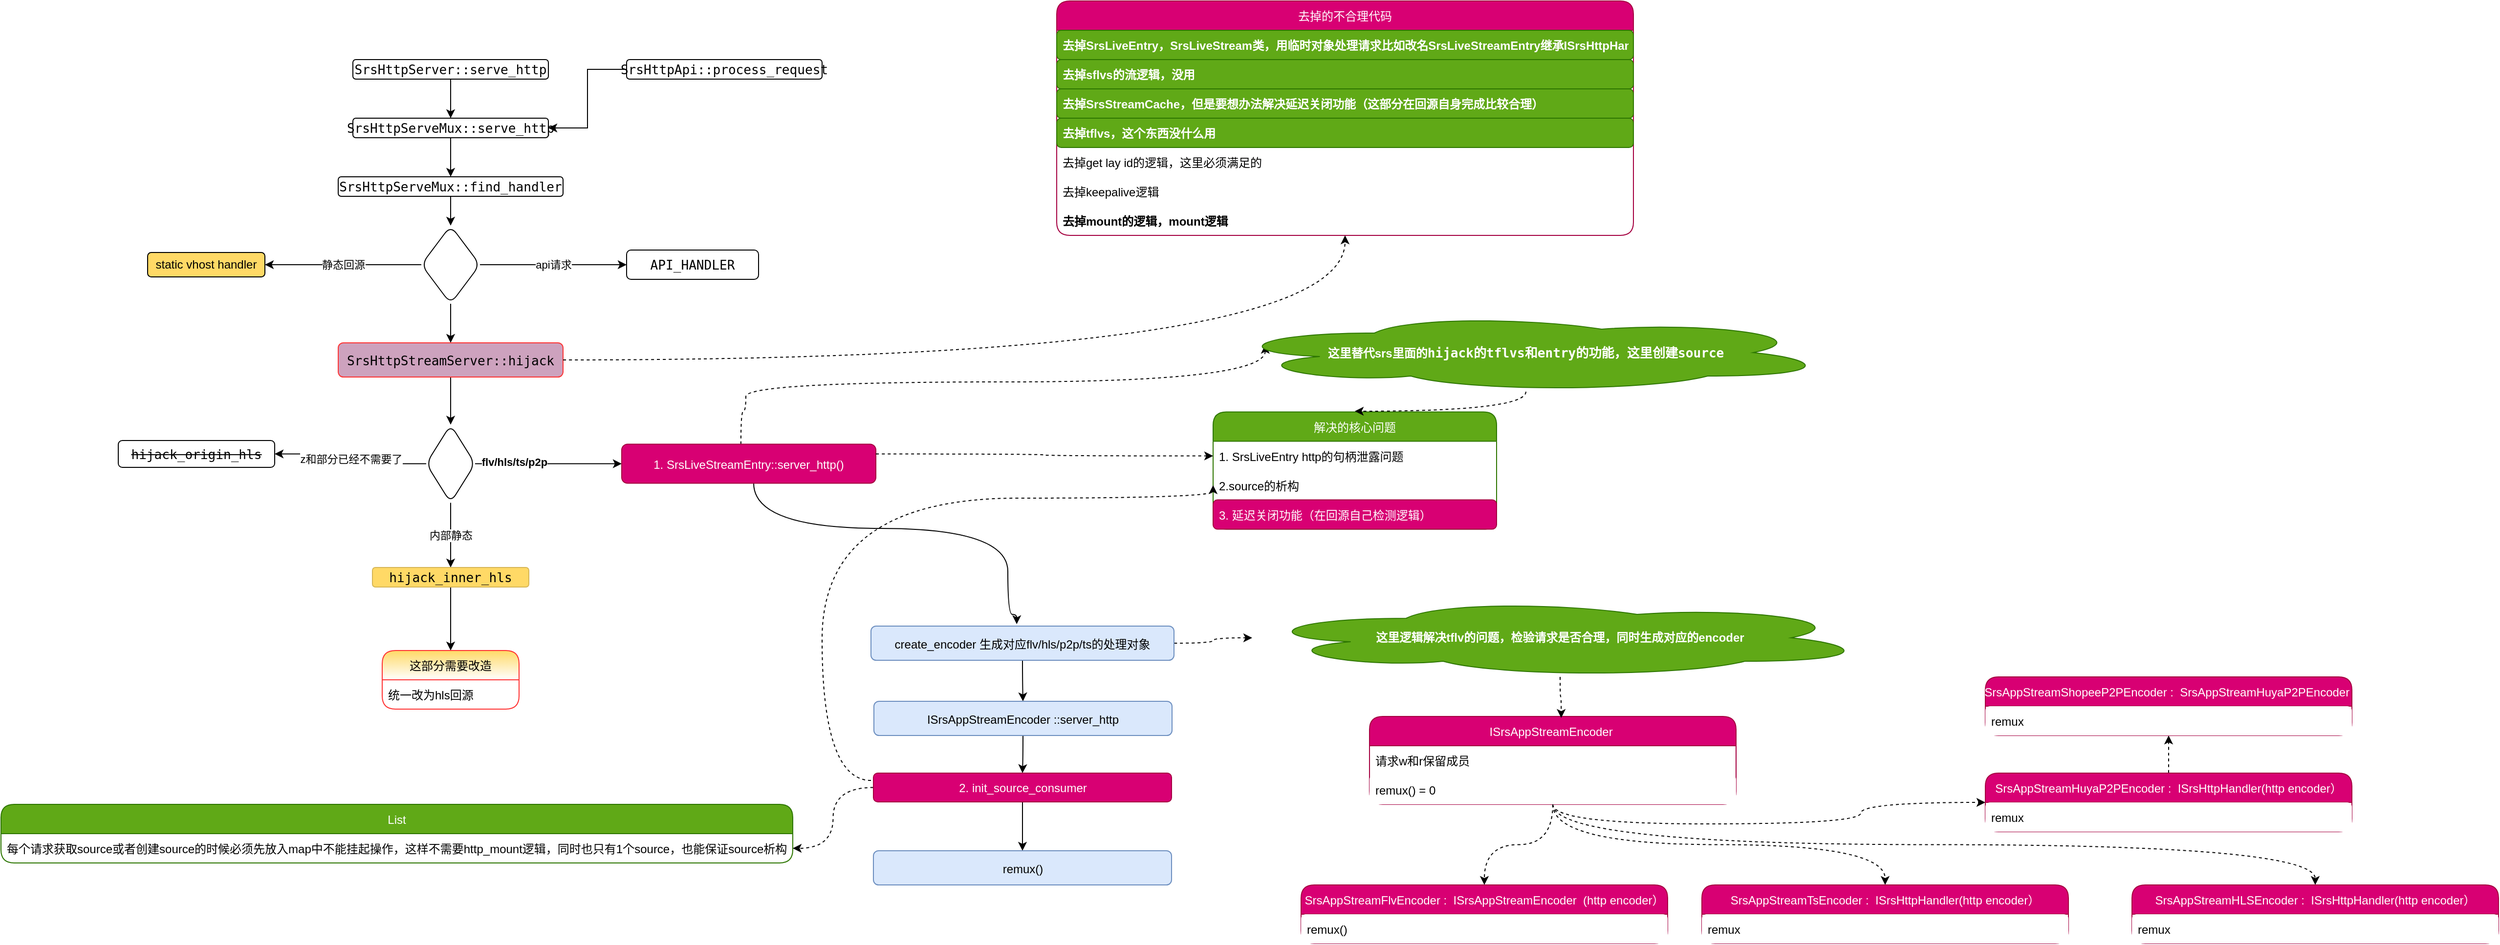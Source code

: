 <mxfile version="16.5.5" type="github">
  <diagram id="C5RBs43oDa-KdzZeNtuy" name="Page-1">
    <mxGraphModel dx="2891" dy="1076" grid="1" gridSize="10" guides="1" tooltips="1" connect="1" arrows="1" fold="1" page="1" pageScale="1" pageWidth="827" pageHeight="1169" math="0" shadow="0">
      <root>
        <mxCell id="WIyWlLk6GJQsqaUBKTNV-0" />
        <mxCell id="WIyWlLk6GJQsqaUBKTNV-1" parent="WIyWlLk6GJQsqaUBKTNV-0" />
        <mxCell id="8VJH55Xv9j2NwUpXTTHU-5" value="" style="edgeStyle=orthogonalEdgeStyle;rounded=0;orthogonalLoop=1;jettySize=auto;html=1;" edge="1" parent="WIyWlLk6GJQsqaUBKTNV-1" source="WIyWlLk6GJQsqaUBKTNV-3" target="8VJH55Xv9j2NwUpXTTHU-4">
          <mxGeometry relative="1" as="geometry" />
        </mxCell>
        <mxCell id="WIyWlLk6GJQsqaUBKTNV-3" value="&lt;pre style=&quot;font-family: &amp;quot;jetbrains mono&amp;quot;, monospace; font-size: 9.8pt;&quot;&gt;&lt;span style=&quot;&quot;&gt;&lt;span style=&quot;&quot;&gt;SrsHttpServer&lt;/span&gt;::&lt;span style=&quot;&quot;&gt;serve_http&lt;/span&gt;&lt;/span&gt;&lt;/pre&gt;" style="rounded=1;whiteSpace=wrap;html=1;fontSize=12;glass=0;strokeWidth=1;shadow=0;labelBackgroundColor=none;fontStyle=0;fontColor=#000000;" parent="WIyWlLk6GJQsqaUBKTNV-1" vertex="1">
          <mxGeometry x="160" y="100" width="200" height="20" as="geometry" />
        </mxCell>
        <mxCell id="8VJH55Xv9j2NwUpXTTHU-7" value="" style="edgeStyle=orthogonalEdgeStyle;rounded=0;orthogonalLoop=1;jettySize=auto;html=1;entryX=1;entryY=0.5;entryDx=0;entryDy=0;" edge="1" parent="WIyWlLk6GJQsqaUBKTNV-1" source="8VJH55Xv9j2NwUpXTTHU-2" target="8VJH55Xv9j2NwUpXTTHU-4">
          <mxGeometry relative="1" as="geometry">
            <mxPoint x="540" y="200" as="targetPoint" />
          </mxGeometry>
        </mxCell>
        <mxCell id="8VJH55Xv9j2NwUpXTTHU-2" value="&lt;pre style=&quot;font-family: &amp;quot;jetbrains mono&amp;quot;, monospace; font-size: 9.8pt;&quot;&gt;&lt;pre style=&quot;font-family: &amp;quot;jetbrains mono&amp;quot; , monospace ; font-size: 9.8pt&quot;&gt;&lt;span style=&quot;&quot;&gt;SrsHttpApi&lt;/span&gt;::&lt;span style=&quot;&quot;&gt;process_request&lt;/span&gt;&lt;/pre&gt;&lt;/pre&gt;" style="rounded=1;whiteSpace=wrap;html=1;fontSize=12;glass=0;strokeWidth=1;shadow=0;fontColor=#000000;labelBackgroundColor=none;" vertex="1" parent="WIyWlLk6GJQsqaUBKTNV-1">
          <mxGeometry x="440" y="100" width="200" height="20" as="geometry" />
        </mxCell>
        <mxCell id="8VJH55Xv9j2NwUpXTTHU-9" value="" style="edgeStyle=orthogonalEdgeStyle;rounded=0;orthogonalLoop=1;jettySize=auto;html=1;" edge="1" parent="WIyWlLk6GJQsqaUBKTNV-1" source="8VJH55Xv9j2NwUpXTTHU-4" target="8VJH55Xv9j2NwUpXTTHU-8">
          <mxGeometry relative="1" as="geometry" />
        </mxCell>
        <mxCell id="8VJH55Xv9j2NwUpXTTHU-4" value="&lt;pre style=&quot;font-family: &amp;quot;jetbrains mono&amp;quot;, monospace; font-size: 9.8pt;&quot;&gt;&lt;pre style=&quot;font-family: &amp;quot;jetbrains mono&amp;quot; , monospace ; font-size: 9.8pt&quot;&gt;&lt;span style=&quot;&quot;&gt;SrsHttpServeMux&lt;/span&gt;::&lt;span style=&quot;&quot;&gt;serve_http&lt;/span&gt;&lt;/pre&gt;&lt;/pre&gt;" style="rounded=1;whiteSpace=wrap;html=1;fontSize=12;glass=0;strokeWidth=1;shadow=0;fontColor=#000000;labelBackgroundColor=none;gradientColor=#ffffff;labelBorderColor=none;" vertex="1" parent="WIyWlLk6GJQsqaUBKTNV-1">
          <mxGeometry x="160" y="160" width="200" height="20" as="geometry" />
        </mxCell>
        <mxCell id="8VJH55Xv9j2NwUpXTTHU-11" value="api请求" style="edgeStyle=orthogonalEdgeStyle;rounded=0;orthogonalLoop=1;jettySize=auto;html=1;" edge="1" parent="WIyWlLk6GJQsqaUBKTNV-1" source="8VJH55Xv9j2NwUpXTTHU-12" target="8VJH55Xv9j2NwUpXTTHU-10">
          <mxGeometry relative="1" as="geometry" />
        </mxCell>
        <mxCell id="8VJH55Xv9j2NwUpXTTHU-13" value="" style="edgeStyle=orthogonalEdgeStyle;rounded=0;orthogonalLoop=1;jettySize=auto;html=1;" edge="1" parent="WIyWlLk6GJQsqaUBKTNV-1" source="8VJH55Xv9j2NwUpXTTHU-8" target="8VJH55Xv9j2NwUpXTTHU-12">
          <mxGeometry relative="1" as="geometry" />
        </mxCell>
        <mxCell id="8VJH55Xv9j2NwUpXTTHU-8" value="&lt;pre style=&quot;font-family: &amp;quot;jetbrains mono&amp;quot;, monospace; font-size: 9.8pt;&quot;&gt;&lt;pre style=&quot;font-family: &amp;quot;jetbrains mono&amp;quot; , monospace ; font-size: 9.8pt&quot;&gt;&lt;span style=&quot;&quot;&gt;SrsHttpServeMux&lt;/span&gt;::find_handler&lt;/pre&gt;&lt;/pre&gt;" style="rounded=1;whiteSpace=wrap;html=1;fontSize=12;glass=0;strokeWidth=1;shadow=0;fontColor=#000000;labelBackgroundColor=none;strokeColor=#000000;gradientColor=none;" vertex="1" parent="WIyWlLk6GJQsqaUBKTNV-1">
          <mxGeometry x="145" y="220" width="230" height="20" as="geometry" />
        </mxCell>
        <mxCell id="8VJH55Xv9j2NwUpXTTHU-10" value="&lt;pre style=&quot;font-family: &amp;quot;jetbrains mono&amp;quot;, monospace; font-size: 9.8pt;&quot;&gt;&lt;pre style=&quot;font-family: &amp;quot;jetbrains mono&amp;quot; , monospace ; font-size: 9.8pt&quot;&gt;&lt;font&gt;API_HANDLER&lt;/font&gt;&lt;/pre&gt;&lt;/pre&gt;" style="rounded=1;whiteSpace=wrap;html=1;fontSize=12;glass=0;strokeWidth=1;shadow=0;fontColor=#000000;labelBackgroundColor=none;" vertex="1" parent="WIyWlLk6GJQsqaUBKTNV-1">
          <mxGeometry x="440" y="295" width="135" height="30" as="geometry" />
        </mxCell>
        <mxCell id="8VJH55Xv9j2NwUpXTTHU-17" value="静态回源" style="edgeStyle=orthogonalEdgeStyle;rounded=0;orthogonalLoop=1;jettySize=auto;html=1;" edge="1" parent="WIyWlLk6GJQsqaUBKTNV-1" source="8VJH55Xv9j2NwUpXTTHU-12" target="8VJH55Xv9j2NwUpXTTHU-16">
          <mxGeometry relative="1" as="geometry" />
        </mxCell>
        <mxCell id="8VJH55Xv9j2NwUpXTTHU-19" value="" style="edgeStyle=orthogonalEdgeStyle;rounded=0;orthogonalLoop=1;jettySize=auto;html=1;" edge="1" parent="WIyWlLk6GJQsqaUBKTNV-1" source="8VJH55Xv9j2NwUpXTTHU-12" target="8VJH55Xv9j2NwUpXTTHU-18">
          <mxGeometry relative="1" as="geometry" />
        </mxCell>
        <mxCell id="8VJH55Xv9j2NwUpXTTHU-12" value="" style="rhombus;whiteSpace=wrap;html=1;rounded=1;glass=0;strokeWidth=1;shadow=0;" vertex="1" parent="WIyWlLk6GJQsqaUBKTNV-1">
          <mxGeometry x="230" y="270" width="60" height="80" as="geometry" />
        </mxCell>
        <mxCell id="8VJH55Xv9j2NwUpXTTHU-16" value="static vhost handler" style="whiteSpace=wrap;html=1;rounded=1;glass=0;strokeWidth=1;shadow=0;fillColor=#FFD966;" vertex="1" parent="WIyWlLk6GJQsqaUBKTNV-1">
          <mxGeometry x="-50" y="297.5" width="120" height="25" as="geometry" />
        </mxCell>
        <mxCell id="8VJH55Xv9j2NwUpXTTHU-21" value="" style="edgeStyle=orthogonalEdgeStyle;rounded=0;orthogonalLoop=1;jettySize=auto;html=1;" edge="1" parent="WIyWlLk6GJQsqaUBKTNV-1" source="8VJH55Xv9j2NwUpXTTHU-18" target="8VJH55Xv9j2NwUpXTTHU-20">
          <mxGeometry relative="1" as="geometry" />
        </mxCell>
        <mxCell id="8VJH55Xv9j2NwUpXTTHU-30" value="" style="edgeStyle=orthogonalEdgeStyle;rounded=0;orthogonalLoop=1;jettySize=auto;html=1;fontColor=#000000;exitX=1;exitY=0.5;exitDx=0;exitDy=0;entryX=0;entryY=0.5;entryDx=0;entryDy=0;" edge="1" parent="WIyWlLk6GJQsqaUBKTNV-1" source="8VJH55Xv9j2NwUpXTTHU-20" target="8VJH55Xv9j2NwUpXTTHU-71">
          <mxGeometry relative="1" as="geometry" />
        </mxCell>
        <mxCell id="8VJH55Xv9j2NwUpXTTHU-70" value="flv/hls/ts/p2p" style="edgeLabel;html=1;align=center;verticalAlign=middle;resizable=0;points=[];fontColor=#000000;fontStyle=1" vertex="1" connectable="0" parent="8VJH55Xv9j2NwUpXTTHU-30">
          <mxGeometry x="-0.468" y="2" relative="1" as="geometry">
            <mxPoint as="offset" />
          </mxGeometry>
        </mxCell>
        <mxCell id="8VJH55Xv9j2NwUpXTTHU-18" value="&lt;pre style=&quot;font-family: &amp;quot;jetbrains mono&amp;quot;, monospace; font-size: 9.8pt;&quot;&gt;&lt;span style=&quot;&quot;&gt;SrsHttpStreamServer&lt;/span&gt;::&lt;span style=&quot;&quot;&gt;hijack&lt;/span&gt;&lt;/pre&gt;" style="whiteSpace=wrap;html=1;rounded=1;glass=0;strokeWidth=1;shadow=0;labelBackgroundColor=none;fillColor=#CDA2BE;strokeColor=#FF3333;" vertex="1" parent="WIyWlLk6GJQsqaUBKTNV-1">
          <mxGeometry x="145" y="390" width="230" height="35" as="geometry" />
        </mxCell>
        <mxCell id="8VJH55Xv9j2NwUpXTTHU-23" value="内部静态" style="edgeStyle=orthogonalEdgeStyle;rounded=0;orthogonalLoop=1;jettySize=auto;html=1;" edge="1" parent="WIyWlLk6GJQsqaUBKTNV-1" source="8VJH55Xv9j2NwUpXTTHU-20" target="8VJH55Xv9j2NwUpXTTHU-22">
          <mxGeometry relative="1" as="geometry" />
        </mxCell>
        <mxCell id="8VJH55Xv9j2NwUpXTTHU-25" value="z和部分已经不需要了" style="edgeStyle=orthogonalEdgeStyle;rounded=0;orthogonalLoop=1;jettySize=auto;html=1;" edge="1" parent="WIyWlLk6GJQsqaUBKTNV-1" source="8VJH55Xv9j2NwUpXTTHU-20" target="8VJH55Xv9j2NwUpXTTHU-24">
          <mxGeometry relative="1" as="geometry" />
        </mxCell>
        <mxCell id="8VJH55Xv9j2NwUpXTTHU-20" value="" style="rhombus;whiteSpace=wrap;html=1;rounded=1;glass=0;strokeWidth=1;shadow=0;" vertex="1" parent="WIyWlLk6GJQsqaUBKTNV-1">
          <mxGeometry x="235" y="473.75" width="50" height="80" as="geometry" />
        </mxCell>
        <mxCell id="8VJH55Xv9j2NwUpXTTHU-68" style="edgeStyle=orthogonalEdgeStyle;curved=1;rounded=0;orthogonalLoop=1;jettySize=auto;html=1;fontColor=#000000;entryX=0.5;entryY=0;entryDx=0;entryDy=0;" edge="1" parent="WIyWlLk6GJQsqaUBKTNV-1" source="8VJH55Xv9j2NwUpXTTHU-22" target="8VJH55Xv9j2NwUpXTTHU-64">
          <mxGeometry relative="1" as="geometry">
            <mxPoint x="-70" y="590" as="targetPoint" />
          </mxGeometry>
        </mxCell>
        <mxCell id="8VJH55Xv9j2NwUpXTTHU-22" value="&lt;pre style=&quot;font-family: &amp;quot;jetbrains mono&amp;quot;, monospace; font-size: 9.8pt;&quot;&gt;hijack_inner_hls&lt;/pre&gt;" style="whiteSpace=wrap;html=1;rounded=1;glass=0;strokeWidth=1;shadow=0;labelBackgroundColor=none;fillColor=#FFD966;strokeColor=#d6b656;" vertex="1" parent="WIyWlLk6GJQsqaUBKTNV-1">
          <mxGeometry x="180" y="620" width="160" height="20" as="geometry" />
        </mxCell>
        <mxCell id="8VJH55Xv9j2NwUpXTTHU-24" value="&lt;pre style=&quot;font-family: &amp;quot;jetbrains mono&amp;quot;, monospace; font-size: 9.8pt;&quot;&gt;&lt;strike&gt;&lt;font&gt;hijack_origin_hls&lt;/font&gt;&lt;/strike&gt;&lt;/pre&gt;" style="whiteSpace=wrap;html=1;rounded=1;glass=0;strokeWidth=1;shadow=0;fontColor=#000000;labelBackgroundColor=none;" vertex="1" parent="WIyWlLk6GJQsqaUBKTNV-1">
          <mxGeometry x="-80" y="490" width="160" height="27.5" as="geometry" />
        </mxCell>
        <mxCell id="8VJH55Xv9j2NwUpXTTHU-26" value="去掉的不合理代码" style="swimlane;fontStyle=0;childLayout=stackLayout;horizontal=1;startSize=30;horizontalStack=0;resizeParent=1;resizeParentMax=0;resizeLast=0;collapsible=1;marginBottom=0;rounded=1;shadow=0;glass=0;labelBackgroundColor=none;labelBorderColor=none;fontColor=#ffffff;strokeColor=#A50040;fillColor=#d80073;" vertex="1" parent="WIyWlLk6GJQsqaUBKTNV-1">
          <mxGeometry x="880" y="40" width="590" height="240" as="geometry" />
        </mxCell>
        <mxCell id="8VJH55Xv9j2NwUpXTTHU-40" value="去掉SrsLiveEntry，SrsLiveStream类，用临时对象处理请求比如改名SrsLiveStreamEntry继承ISrsHttpHandler" style="text;strokeColor=#2D7600;fillColor=#60a917;align=left;verticalAlign=middle;spacingLeft=4;spacingRight=4;overflow=hidden;points=[[0,0.5],[1,0.5]];portConstraint=eastwest;rotatable=0;rounded=1;shadow=0;glass=0;labelBackgroundColor=none;labelBorderColor=none;fontColor=#ffffff;fontStyle=1" vertex="1" parent="8VJH55Xv9j2NwUpXTTHU-26">
          <mxGeometry y="30" width="590" height="30" as="geometry" />
        </mxCell>
        <mxCell id="8VJH55Xv9j2NwUpXTTHU-29" value="去掉sflvs的流逻辑，没用" style="text;strokeColor=#2D7600;fillColor=#60a917;align=left;verticalAlign=middle;spacingLeft=4;spacingRight=4;overflow=hidden;points=[[0,0.5],[1,0.5]];portConstraint=eastwest;rotatable=0;rounded=1;shadow=0;glass=0;labelBackgroundColor=none;labelBorderColor=none;fontStyle=1;fontColor=#ffffff;" vertex="1" parent="8VJH55Xv9j2NwUpXTTHU-26">
          <mxGeometry y="60" width="590" height="30" as="geometry" />
        </mxCell>
        <mxCell id="8VJH55Xv9j2NwUpXTTHU-38" value="去掉SrsStreamCache，但是要想办法解决延迟关闭功能（这部分在回源自身完成比较合理）" style="text;strokeColor=#2D7600;fillColor=#60a917;align=left;verticalAlign=middle;spacingLeft=4;spacingRight=4;overflow=hidden;points=[[0,0.5],[1,0.5]];portConstraint=eastwest;rotatable=0;rounded=1;shadow=0;glass=0;labelBackgroundColor=none;labelBorderColor=none;fontColor=#ffffff;fontStyle=1" vertex="1" parent="8VJH55Xv9j2NwUpXTTHU-26">
          <mxGeometry y="90" width="590" height="30" as="geometry" />
        </mxCell>
        <mxCell id="8VJH55Xv9j2NwUpXTTHU-27" value="去掉tflvs，这个东西没什么用" style="text;strokeColor=#2D7600;fillColor=#60a917;align=left;verticalAlign=middle;spacingLeft=4;spacingRight=4;overflow=hidden;points=[[0,0.5],[1,0.5]];portConstraint=eastwest;rotatable=0;rounded=1;shadow=0;glass=0;labelBackgroundColor=none;labelBorderColor=none;fontColor=#ffffff;fontStyle=1" vertex="1" parent="8VJH55Xv9j2NwUpXTTHU-26">
          <mxGeometry y="120" width="590" height="30" as="geometry" />
        </mxCell>
        <mxCell id="8VJH55Xv9j2NwUpXTTHU-28" value="去掉get lay id的逻辑，这里必须满足的" style="text;strokeColor=none;fillColor=none;align=left;verticalAlign=middle;spacingLeft=4;spacingRight=4;overflow=hidden;points=[[0,0.5],[1,0.5]];portConstraint=eastwest;rotatable=0;rounded=1;shadow=0;glass=0;labelBackgroundColor=none;labelBorderColor=none;fontColor=#000000;" vertex="1" parent="8VJH55Xv9j2NwUpXTTHU-26">
          <mxGeometry y="150" width="590" height="30" as="geometry" />
        </mxCell>
        <mxCell id="8VJH55Xv9j2NwUpXTTHU-31" value="去掉keepalive逻辑" style="text;strokeColor=none;fillColor=none;align=left;verticalAlign=middle;spacingLeft=4;spacingRight=4;overflow=hidden;points=[[0,0.5],[1,0.5]];portConstraint=eastwest;rotatable=0;rounded=1;shadow=0;glass=0;labelBackgroundColor=none;labelBorderColor=none;fontColor=#000000;" vertex="1" parent="8VJH55Xv9j2NwUpXTTHU-26">
          <mxGeometry y="180" width="590" height="30" as="geometry" />
        </mxCell>
        <mxCell id="8VJH55Xv9j2NwUpXTTHU-37" value="去掉mount的逻辑，mount逻辑" style="text;strokeColor=none;fillColor=none;align=left;verticalAlign=middle;spacingLeft=4;spacingRight=4;overflow=hidden;points=[[0,0.5],[1,0.5]];portConstraint=eastwest;rotatable=0;rounded=1;shadow=0;glass=0;labelBackgroundColor=none;labelBorderColor=none;fontColor=#000000;fontStyle=1" vertex="1" parent="8VJH55Xv9j2NwUpXTTHU-26">
          <mxGeometry y="210" width="590" height="30" as="geometry" />
        </mxCell>
        <mxCell id="8VJH55Xv9j2NwUpXTTHU-83" value="" style="edgeStyle=orthogonalEdgeStyle;curved=1;rounded=0;orthogonalLoop=1;jettySize=auto;html=1;dashed=1;fontColor=#000000;" edge="1" parent="WIyWlLk6GJQsqaUBKTNV-1" source="8VJH55Xv9j2NwUpXTTHU-41" target="8VJH55Xv9j2NwUpXTTHU-80">
          <mxGeometry relative="1" as="geometry" />
        </mxCell>
        <mxCell id="8VJH55Xv9j2NwUpXTTHU-87" value="" style="edgeStyle=orthogonalEdgeStyle;curved=1;rounded=0;orthogonalLoop=1;jettySize=auto;html=1;dashed=1;fontColor=#000000;" edge="1" parent="WIyWlLk6GJQsqaUBKTNV-1" source="8VJH55Xv9j2NwUpXTTHU-41" target="8VJH55Xv9j2NwUpXTTHU-84">
          <mxGeometry relative="1" as="geometry" />
        </mxCell>
        <mxCell id="8VJH55Xv9j2NwUpXTTHU-41" value="ISrsAppStreamEncoder " style="swimlane;fontStyle=0;childLayout=stackLayout;horizontal=1;startSize=30;horizontalStack=0;resizeParent=1;resizeParentMax=0;resizeLast=0;collapsible=1;marginBottom=0;rounded=1;shadow=0;glass=0;labelBackgroundColor=none;labelBorderColor=none;fontColor=#ffffff;strokeColor=#A50040;fillColor=#d80073;" vertex="1" parent="WIyWlLk6GJQsqaUBKTNV-1">
          <mxGeometry x="1200" y="772.5" width="375" height="90" as="geometry" />
        </mxCell>
        <mxCell id="8VJH55Xv9j2NwUpXTTHU-42" value="请求w和r保留成员" style="text;align=left;verticalAlign=middle;spacingLeft=4;spacingRight=4;overflow=hidden;points=[[0,0.5],[1,0.5]];portConstraint=eastwest;rotatable=0;rounded=1;shadow=0;glass=0;labelBackgroundColor=none;labelBorderColor=none;" vertex="1" parent="8VJH55Xv9j2NwUpXTTHU-41">
          <mxGeometry y="30" width="375" height="30" as="geometry" />
        </mxCell>
        <mxCell id="8VJH55Xv9j2NwUpXTTHU-112" value="remux() = 0" style="text;strokeColor=none;fillColor=default;align=left;verticalAlign=middle;spacingLeft=4;spacingRight=4;overflow=hidden;points=[[0,0.5],[1,0.5]];portConstraint=eastwest;rotatable=0;rounded=1;shadow=0;glass=0;labelBackgroundColor=none;labelBorderColor=none;fontColor=#000000;gradientColor=#ffffff;" vertex="1" parent="8VJH55Xv9j2NwUpXTTHU-41">
          <mxGeometry y="60" width="375" height="30" as="geometry" />
        </mxCell>
        <mxCell id="8VJH55Xv9j2NwUpXTTHU-46" value="解决的核心问题" style="swimlane;fontStyle=0;childLayout=stackLayout;horizontal=1;startSize=30;horizontalStack=0;resizeParent=1;resizeParentMax=0;resizeLast=0;collapsible=1;marginBottom=0;rounded=1;shadow=0;glass=0;labelBackgroundColor=none;labelBorderColor=none;fontColor=#ffffff;strokeColor=#2D7600;fillColor=#60a917;" vertex="1" parent="WIyWlLk6GJQsqaUBKTNV-1">
          <mxGeometry x="1040" y="460.75" width="290" height="120" as="geometry" />
        </mxCell>
        <mxCell id="8VJH55Xv9j2NwUpXTTHU-48" value="1. SrsLiveEntry http的句柄泄露问题" style="text;strokeColor=none;fillColor=none;align=left;verticalAlign=middle;spacingLeft=4;spacingRight=4;overflow=hidden;points=[[0,0.5],[1,0.5]];portConstraint=eastwest;rotatable=0;rounded=1;shadow=0;glass=0;labelBackgroundColor=none;labelBorderColor=none;fontColor=#000000;" vertex="1" parent="8VJH55Xv9j2NwUpXTTHU-46">
          <mxGeometry y="30" width="290" height="30" as="geometry" />
        </mxCell>
        <mxCell id="8VJH55Xv9j2NwUpXTTHU-47" value="2.source的析构" style="text;strokeColor=none;fillColor=none;align=left;verticalAlign=middle;spacingLeft=4;spacingRight=4;overflow=hidden;points=[[0,0.5],[1,0.5]];portConstraint=eastwest;rotatable=0;rounded=1;shadow=0;glass=0;labelBackgroundColor=none;labelBorderColor=none;fontColor=#000000;" vertex="1" parent="8VJH55Xv9j2NwUpXTTHU-46">
          <mxGeometry y="60" width="290" height="30" as="geometry" />
        </mxCell>
        <mxCell id="8VJH55Xv9j2NwUpXTTHU-119" value="3. 延迟关闭功能（在回源自己检测逻辑）" style="text;strokeColor=#A50040;fillColor=#d80073;align=left;verticalAlign=middle;spacingLeft=4;spacingRight=4;overflow=hidden;points=[[0,0.5],[1,0.5]];portConstraint=eastwest;rotatable=0;rounded=1;shadow=0;glass=0;labelBackgroundColor=none;labelBorderColor=none;fontColor=#ffffff;" vertex="1" parent="8VJH55Xv9j2NwUpXTTHU-46">
          <mxGeometry y="90" width="290" height="30" as="geometry" />
        </mxCell>
        <mxCell id="8VJH55Xv9j2NwUpXTTHU-57" value="List" style="swimlane;fontStyle=0;childLayout=stackLayout;horizontal=1;startSize=30;horizontalStack=0;resizeParent=1;resizeParentMax=0;resizeLast=0;collapsible=1;marginBottom=0;rounded=1;shadow=0;glass=0;labelBackgroundColor=none;labelBorderColor=none;fontColor=#ffffff;strokeColor=#2D7600;fillColor=#60a917;" vertex="1" parent="WIyWlLk6GJQsqaUBKTNV-1">
          <mxGeometry x="-200" y="862.5" width="810" height="60" as="geometry" />
        </mxCell>
        <mxCell id="8VJH55Xv9j2NwUpXTTHU-58" value="每个请求获取source或者创建source的时候必须先放入map中不能挂起操作，这样不需要http_mount逻辑，同时也只有1个source，也能保证source析构" style="text;strokeColor=none;fillColor=none;align=left;verticalAlign=middle;spacingLeft=4;spacingRight=4;overflow=hidden;points=[[0,0.5],[1,0.5]];portConstraint=eastwest;rotatable=0;rounded=1;shadow=0;glass=0;labelBackgroundColor=none;labelBorderColor=none;fontColor=#000000;" vertex="1" parent="8VJH55Xv9j2NwUpXTTHU-57">
          <mxGeometry y="30" width="810" height="30" as="geometry" />
        </mxCell>
        <mxCell id="8VJH55Xv9j2NwUpXTTHU-64" value="这部分需要改造" style="swimlane;fontStyle=0;childLayout=stackLayout;horizontal=1;startSize=30;horizontalStack=0;resizeParent=1;resizeParentMax=0;resizeLast=0;collapsible=1;marginBottom=0;rounded=1;shadow=0;glass=0;labelBackgroundColor=none;labelBorderColor=none;fontColor=#000000;strokeColor=#FF3333;fillColor=#FFD966;gradientColor=#ffffff;" vertex="1" parent="WIyWlLk6GJQsqaUBKTNV-1">
          <mxGeometry x="190" y="705" width="140" height="60" as="geometry" />
        </mxCell>
        <mxCell id="8VJH55Xv9j2NwUpXTTHU-65" value="统一改为hls回源" style="text;strokeColor=none;fillColor=none;align=left;verticalAlign=middle;spacingLeft=4;spacingRight=4;overflow=hidden;points=[[0,0.5],[1,0.5]];portConstraint=eastwest;rotatable=0;rounded=1;shadow=0;glass=0;labelBackgroundColor=none;labelBorderColor=none;fontColor=#000000;" vertex="1" parent="8VJH55Xv9j2NwUpXTTHU-64">
          <mxGeometry y="30" width="140" height="30" as="geometry" />
        </mxCell>
        <mxCell id="8VJH55Xv9j2NwUpXTTHU-73" value="" style="edgeStyle=orthogonalEdgeStyle;curved=1;rounded=0;orthogonalLoop=1;jettySize=auto;html=1;fontColor=#000000;entryX=0.481;entryY=-0.057;entryDx=0;entryDy=0;entryPerimeter=0;" edge="1" parent="WIyWlLk6GJQsqaUBKTNV-1" source="8VJH55Xv9j2NwUpXTTHU-71" target="8VJH55Xv9j2NwUpXTTHU-72">
          <mxGeometry relative="1" as="geometry">
            <Array as="points">
              <mxPoint x="570" y="580" />
              <mxPoint x="830" y="580" />
              <mxPoint x="830" y="668" />
            </Array>
          </mxGeometry>
        </mxCell>
        <mxCell id="8VJH55Xv9j2NwUpXTTHU-75" value="" style="edgeStyle=orthogonalEdgeStyle;curved=1;rounded=0;orthogonalLoop=1;jettySize=auto;html=1;fontColor=#000000;dashed=1;entryX=0.07;entryY=0.4;entryDx=0;entryDy=0;entryPerimeter=0;exitX=0.469;exitY=0.006;exitDx=0;exitDy=0;exitPerimeter=0;" edge="1" parent="WIyWlLk6GJQsqaUBKTNV-1" source="8VJH55Xv9j2NwUpXTTHU-71" target="8VJH55Xv9j2NwUpXTTHU-117">
          <mxGeometry relative="1" as="geometry">
            <mxPoint x="910" y="490" as="sourcePoint" />
            <mxPoint x="1280" y="770" as="targetPoint" />
            <Array as="points">
              <mxPoint x="557" y="460" />
              <mxPoint x="562" y="460" />
              <mxPoint x="562" y="430" />
              <mxPoint x="1093" y="430" />
            </Array>
          </mxGeometry>
        </mxCell>
        <mxCell id="8VJH55Xv9j2NwUpXTTHU-71" value="&lt;pre style=&quot;font-family: &amp;#34;jetbrains mono&amp;#34; , monospace ; font-size: 9.8pt&quot;&gt;&lt;span style=&quot;font-family: &amp;#34;helvetica&amp;#34; ; font-size: 12px ; text-align: left&quot;&gt;1. SrsLiveStreamEntry::server_http()&lt;/span&gt;&lt;/pre&gt;" style="whiteSpace=wrap;html=1;rounded=1;glass=0;strokeWidth=1;shadow=0;labelBackgroundColor=none;fillColor=#d80073;strokeColor=#A50040;fontColor=#ffffff;" vertex="1" parent="WIyWlLk6GJQsqaUBKTNV-1">
          <mxGeometry x="435" y="493.75" width="260" height="40" as="geometry" />
        </mxCell>
        <mxCell id="8VJH55Xv9j2NwUpXTTHU-79" value="" style="edgeStyle=orthogonalEdgeStyle;curved=1;rounded=0;orthogonalLoop=1;jettySize=auto;html=1;fontColor=#000000;" edge="1" parent="WIyWlLk6GJQsqaUBKTNV-1" source="8VJH55Xv9j2NwUpXTTHU-72" target="8VJH55Xv9j2NwUpXTTHU-78">
          <mxGeometry relative="1" as="geometry" />
        </mxCell>
        <mxCell id="8VJH55Xv9j2NwUpXTTHU-123" value="" style="edgeStyle=orthogonalEdgeStyle;curved=1;rounded=0;orthogonalLoop=1;jettySize=auto;html=1;dashed=1;fontColor=#000000;" edge="1" parent="WIyWlLk6GJQsqaUBKTNV-1" source="8VJH55Xv9j2NwUpXTTHU-72" target="8VJH55Xv9j2NwUpXTTHU-122">
          <mxGeometry relative="1" as="geometry" />
        </mxCell>
        <mxCell id="8VJH55Xv9j2NwUpXTTHU-72" value="&lt;pre style=&quot;font-family: &amp;#34;jetbrains mono&amp;#34; , monospace ; font-size: 9.8pt&quot;&gt;&lt;span style=&quot;font-family: &amp;#34;helvetica&amp;#34; ; font-size: 12px ; text-align: left&quot;&gt;create_encoder 生成对应flv/hls/p2p/ts的处理对象&lt;/span&gt;&lt;br&gt;&lt;/pre&gt;" style="whiteSpace=wrap;html=1;rounded=1;glass=0;strokeWidth=1;shadow=0;labelBackgroundColor=none;fillColor=#dae8fc;strokeColor=#6c8ebf;" vertex="1" parent="WIyWlLk6GJQsqaUBKTNV-1">
          <mxGeometry x="690" y="680" width="310" height="35" as="geometry" />
        </mxCell>
        <mxCell id="8VJH55Xv9j2NwUpXTTHU-105" value="" style="edgeStyle=orthogonalEdgeStyle;curved=1;rounded=0;orthogonalLoop=1;jettySize=auto;html=1;fontColor=#000000;" edge="1" parent="WIyWlLk6GJQsqaUBKTNV-1" source="8VJH55Xv9j2NwUpXTTHU-78" target="8VJH55Xv9j2NwUpXTTHU-104">
          <mxGeometry relative="1" as="geometry" />
        </mxCell>
        <mxCell id="8VJH55Xv9j2NwUpXTTHU-78" value="&lt;pre style=&quot;font-family: &amp;#34;jetbrains mono&amp;#34; , monospace ; font-size: 9.8pt&quot;&gt;&lt;span style=&quot;font-family: &amp;#34;helvetica&amp;#34; ; font-size: 12px&quot;&gt;ISrsAppStreamEncoder&amp;nbsp;::server_http&lt;/span&gt;&lt;/pre&gt;" style="whiteSpace=wrap;html=1;rounded=1;glass=0;strokeWidth=1;shadow=0;labelBackgroundColor=none;fillColor=#dae8fc;strokeColor=#6c8ebf;" vertex="1" parent="WIyWlLk6GJQsqaUBKTNV-1">
          <mxGeometry x="693" y="757" width="305" height="35" as="geometry" />
        </mxCell>
        <mxCell id="8VJH55Xv9j2NwUpXTTHU-80" value="SrsAppStreamFlvEncoder :  ISrsAppStreamEncoder  (http encoder）" style="swimlane;fontStyle=0;childLayout=stackLayout;horizontal=1;startSize=30;horizontalStack=0;resizeParent=1;resizeParentMax=0;resizeLast=0;collapsible=1;marginBottom=0;rounded=1;shadow=0;glass=0;labelBackgroundColor=none;labelBorderColor=none;fontColor=#ffffff;strokeColor=#A50040;fillColor=#d80073;" vertex="1" parent="WIyWlLk6GJQsqaUBKTNV-1">
          <mxGeometry x="1130" y="945" width="375" height="60" as="geometry" />
        </mxCell>
        <mxCell id="8VJH55Xv9j2NwUpXTTHU-82" value="remux()" style="text;strokeColor=none;fillColor=default;align=left;verticalAlign=middle;spacingLeft=4;spacingRight=4;overflow=hidden;points=[[0,0.5],[1,0.5]];portConstraint=eastwest;rotatable=0;rounded=1;shadow=0;glass=0;labelBackgroundColor=none;labelBorderColor=none;fontColor=#000000;gradientColor=#ffffff;" vertex="1" parent="8VJH55Xv9j2NwUpXTTHU-80">
          <mxGeometry y="30" width="375" height="30" as="geometry" />
        </mxCell>
        <mxCell id="8VJH55Xv9j2NwUpXTTHU-91" value="" style="edgeStyle=orthogonalEdgeStyle;curved=1;rounded=0;orthogonalLoop=1;jettySize=auto;html=1;dashed=1;fontColor=#000000;exitX=0.5;exitY=1;exitDx=0;exitDy=0;" edge="1" parent="WIyWlLk6GJQsqaUBKTNV-1" source="8VJH55Xv9j2NwUpXTTHU-41" target="8VJH55Xv9j2NwUpXTTHU-88">
          <mxGeometry relative="1" as="geometry" />
        </mxCell>
        <mxCell id="8VJH55Xv9j2NwUpXTTHU-84" value="SrsAppStreamTsEncoder :  ISrsHttpHandler(http encoder）" style="swimlane;fontStyle=0;childLayout=stackLayout;horizontal=1;startSize=30;horizontalStack=0;resizeParent=1;resizeParentMax=0;resizeLast=0;collapsible=1;marginBottom=0;rounded=1;shadow=0;glass=0;labelBackgroundColor=none;labelBorderColor=none;fontColor=#ffffff;strokeColor=#A50040;fillColor=#d80073;" vertex="1" parent="WIyWlLk6GJQsqaUBKTNV-1">
          <mxGeometry x="1540" y="945" width="375" height="60" as="geometry" />
        </mxCell>
        <mxCell id="8VJH55Xv9j2NwUpXTTHU-86" value="remux" style="text;strokeColor=none;fillColor=default;align=left;verticalAlign=middle;spacingLeft=4;spacingRight=4;overflow=hidden;points=[[0,0.5],[1,0.5]];portConstraint=eastwest;rotatable=0;rounded=1;shadow=0;glass=0;labelBackgroundColor=none;labelBorderColor=none;fontColor=#000000;gradientColor=#ffffff;" vertex="1" parent="8VJH55Xv9j2NwUpXTTHU-84">
          <mxGeometry y="30" width="375" height="30" as="geometry" />
        </mxCell>
        <mxCell id="8VJH55Xv9j2NwUpXTTHU-95" value="" style="edgeStyle=orthogonalEdgeStyle;curved=1;rounded=0;orthogonalLoop=1;jettySize=auto;html=1;dashed=1;fontColor=#000000;exitX=0.5;exitY=1;exitDx=0;exitDy=0;" edge="1" parent="WIyWlLk6GJQsqaUBKTNV-1" source="8VJH55Xv9j2NwUpXTTHU-41" target="8VJH55Xv9j2NwUpXTTHU-93">
          <mxGeometry relative="1" as="geometry" />
        </mxCell>
        <mxCell id="8VJH55Xv9j2NwUpXTTHU-88" value="SrsAppStreamHLSEncoder :  ISrsHttpHandler(http encoder）" style="swimlane;fontStyle=0;childLayout=stackLayout;horizontal=1;startSize=30;horizontalStack=0;resizeParent=1;resizeParentMax=0;resizeLast=0;collapsible=1;marginBottom=0;rounded=1;shadow=0;glass=0;labelBackgroundColor=none;labelBorderColor=none;fontColor=#ffffff;strokeColor=#A50040;fillColor=#d80073;" vertex="1" parent="WIyWlLk6GJQsqaUBKTNV-1">
          <mxGeometry x="1980" y="945" width="375" height="60" as="geometry" />
        </mxCell>
        <mxCell id="8VJH55Xv9j2NwUpXTTHU-90" value="remux" style="text;strokeColor=none;fillColor=default;align=left;verticalAlign=middle;spacingLeft=4;spacingRight=4;overflow=hidden;points=[[0,0.5],[1,0.5]];portConstraint=eastwest;rotatable=0;rounded=1;shadow=0;glass=0;labelBackgroundColor=none;labelBorderColor=none;fontColor=#000000;gradientColor=#ffffff;" vertex="1" parent="8VJH55Xv9j2NwUpXTTHU-88">
          <mxGeometry y="30" width="375" height="30" as="geometry" />
        </mxCell>
        <mxCell id="8VJH55Xv9j2NwUpXTTHU-102" value="" style="edgeStyle=orthogonalEdgeStyle;curved=1;rounded=0;orthogonalLoop=1;jettySize=auto;html=1;dashed=1;fontColor=#000000;" edge="1" parent="WIyWlLk6GJQsqaUBKTNV-1" source="8VJH55Xv9j2NwUpXTTHU-93" target="8VJH55Xv9j2NwUpXTTHU-100">
          <mxGeometry relative="1" as="geometry" />
        </mxCell>
        <mxCell id="8VJH55Xv9j2NwUpXTTHU-93" value="SrsAppStreamHuyaP2PEncoder :  ISrsHttpHandler(http encoder）" style="swimlane;fontStyle=0;childLayout=stackLayout;horizontal=1;startSize=30;horizontalStack=0;resizeParent=1;resizeParentMax=0;resizeLast=0;collapsible=1;marginBottom=0;rounded=1;shadow=0;glass=0;labelBackgroundColor=none;labelBorderColor=none;fontColor=#ffffff;strokeColor=#A50040;fillColor=#d80073;" vertex="1" parent="WIyWlLk6GJQsqaUBKTNV-1">
          <mxGeometry x="1830" y="830.5" width="375" height="60" as="geometry" />
        </mxCell>
        <mxCell id="8VJH55Xv9j2NwUpXTTHU-94" value="remux" style="text;strokeColor=none;fillColor=default;align=left;verticalAlign=middle;spacingLeft=4;spacingRight=4;overflow=hidden;points=[[0,0.5],[1,0.5]];portConstraint=eastwest;rotatable=0;rounded=1;shadow=0;glass=0;labelBackgroundColor=none;labelBorderColor=none;fontColor=#000000;gradientColor=#ffffff;" vertex="1" parent="8VJH55Xv9j2NwUpXTTHU-93">
          <mxGeometry y="30" width="375" height="30" as="geometry" />
        </mxCell>
        <mxCell id="8VJH55Xv9j2NwUpXTTHU-100" value="SrsAppStreamShopeeP2PEncoder :  SrsAppStreamHuyaP2PEncoder " style="swimlane;fontStyle=0;childLayout=stackLayout;horizontal=1;startSize=30;horizontalStack=0;resizeParent=1;resizeParentMax=0;resizeLast=0;collapsible=1;marginBottom=0;rounded=1;shadow=0;glass=0;labelBackgroundColor=none;labelBorderColor=none;fontColor=#ffffff;strokeColor=#A50040;fillColor=#d80073;" vertex="1" parent="WIyWlLk6GJQsqaUBKTNV-1">
          <mxGeometry x="1830" y="732" width="375" height="60" as="geometry" />
        </mxCell>
        <mxCell id="8VJH55Xv9j2NwUpXTTHU-101" value="remux" style="text;strokeColor=none;fillColor=default;align=left;verticalAlign=middle;spacingLeft=4;spacingRight=4;overflow=hidden;points=[[0,0.5],[1,0.5]];portConstraint=eastwest;rotatable=0;rounded=1;shadow=0;glass=0;labelBackgroundColor=none;labelBorderColor=none;fontColor=#000000;gradientColor=#ffffff;" vertex="1" parent="8VJH55Xv9j2NwUpXTTHU-100">
          <mxGeometry y="30" width="375" height="30" as="geometry" />
        </mxCell>
        <mxCell id="8VJH55Xv9j2NwUpXTTHU-106" value="" style="edgeStyle=orthogonalEdgeStyle;curved=1;rounded=0;orthogonalLoop=1;jettySize=auto;html=1;dashed=1;fontColor=#000000;exitX=0;exitY=0.5;exitDx=0;exitDy=0;" edge="1" parent="WIyWlLk6GJQsqaUBKTNV-1" source="8VJH55Xv9j2NwUpXTTHU-104" target="8VJH55Xv9j2NwUpXTTHU-58">
          <mxGeometry relative="1" as="geometry" />
        </mxCell>
        <mxCell id="8VJH55Xv9j2NwUpXTTHU-108" value="" style="edgeStyle=orthogonalEdgeStyle;curved=1;rounded=0;orthogonalLoop=1;jettySize=auto;html=1;fontColor=#000000;" edge="1" parent="WIyWlLk6GJQsqaUBKTNV-1" source="8VJH55Xv9j2NwUpXTTHU-104" target="8VJH55Xv9j2NwUpXTTHU-107">
          <mxGeometry relative="1" as="geometry" />
        </mxCell>
        <mxCell id="8VJH55Xv9j2NwUpXTTHU-104" value="&lt;pre style=&quot;font-family: &amp;#34;jetbrains mono&amp;#34; , monospace ; font-size: 9.8pt&quot;&gt;&lt;span style=&quot;font-family: &amp;#34;helvetica&amp;#34; ; font-size: 12px&quot;&gt;2. init_source_consumer&lt;/span&gt;&lt;/pre&gt;" style="whiteSpace=wrap;html=1;rounded=1;glass=0;strokeWidth=1;shadow=0;labelBackgroundColor=none;fillColor=#d80073;strokeColor=#A50040;fontColor=#ffffff;" vertex="1" parent="WIyWlLk6GJQsqaUBKTNV-1">
          <mxGeometry x="692.5" y="830.5" width="305" height="29.5" as="geometry" />
        </mxCell>
        <mxCell id="8VJH55Xv9j2NwUpXTTHU-107" value="&lt;pre style=&quot;font-family: &amp;#34;jetbrains mono&amp;#34; , monospace ; font-size: 9.8pt&quot;&gt;&lt;span style=&quot;font-family: &amp;#34;helvetica&amp;#34; ; font-size: 12px&quot;&gt;remux()&lt;/span&gt;&lt;/pre&gt;" style="whiteSpace=wrap;html=1;rounded=1;glass=0;strokeWidth=1;shadow=0;labelBackgroundColor=none;fillColor=#dae8fc;strokeColor=#6c8ebf;" vertex="1" parent="WIyWlLk6GJQsqaUBKTNV-1">
          <mxGeometry x="692.5" y="910" width="305" height="35" as="geometry" />
        </mxCell>
        <mxCell id="8VJH55Xv9j2NwUpXTTHU-118" value="" style="edgeStyle=orthogonalEdgeStyle;curved=1;rounded=0;orthogonalLoop=1;jettySize=auto;html=1;dashed=1;fontColor=#000000;exitX=1;exitY=0.5;exitDx=0;exitDy=0;" edge="1" parent="WIyWlLk6GJQsqaUBKTNV-1" source="8VJH55Xv9j2NwUpXTTHU-18" target="8VJH55Xv9j2NwUpXTTHU-26">
          <mxGeometry relative="1" as="geometry" />
        </mxCell>
        <mxCell id="8VJH55Xv9j2NwUpXTTHU-121" value="" style="edgeStyle=orthogonalEdgeStyle;curved=1;rounded=0;orthogonalLoop=1;jettySize=auto;html=1;dashed=1;fontColor=#000000;entryX=0.5;entryY=0;entryDx=0;entryDy=0;" edge="1" parent="WIyWlLk6GJQsqaUBKTNV-1" source="8VJH55Xv9j2NwUpXTTHU-117" target="8VJH55Xv9j2NwUpXTTHU-46">
          <mxGeometry relative="1" as="geometry" />
        </mxCell>
        <mxCell id="8VJH55Xv9j2NwUpXTTHU-117" value="&lt;b&gt;&lt;span style=&quot;text-align: left&quot;&gt;这里替代srs里面的&lt;/span&gt;&lt;span style=&quot;text-align: left ; font-family: &amp;#34;jetbrains mono&amp;#34; , monospace ; font-size: 9.8pt&quot;&gt;hijack的&lt;/span&gt;&lt;span style=&quot;text-align: left ; font-family: &amp;#34;jetbrains mono&amp;#34; , monospace ; font-size: 9.8pt&quot;&gt;tflvs和&lt;/span&gt;&lt;span style=&quot;font-family: &amp;#34;jetbrains mono&amp;#34; , monospace ; font-size: 9.8pt&quot;&gt;entry&lt;/span&gt;&lt;span style=&quot;font-family: &amp;#34;jetbrains mono&amp;#34; , monospace ; font-size: 9.8pt ; text-align: left&quot;&gt;的功能，这里创建source&lt;/span&gt;&lt;/b&gt;" style="ellipse;shape=cloud;whiteSpace=wrap;html=1;rounded=1;shadow=0;glass=0;labelBackgroundColor=none;labelBorderColor=none;fontColor=#ffffff;strokeColor=#2D7600;fillColor=#60a917;" vertex="1" parent="WIyWlLk6GJQsqaUBKTNV-1">
          <mxGeometry x="1050" y="360" width="620" height="80" as="geometry" />
        </mxCell>
        <mxCell id="8VJH55Xv9j2NwUpXTTHU-125" value="" style="edgeStyle=orthogonalEdgeStyle;curved=1;rounded=0;orthogonalLoop=1;jettySize=auto;html=1;dashed=1;fontColor=#000000;entryX=0.523;entryY=0.017;entryDx=0;entryDy=0;entryPerimeter=0;" edge="1" parent="WIyWlLk6GJQsqaUBKTNV-1" source="8VJH55Xv9j2NwUpXTTHU-122" target="8VJH55Xv9j2NwUpXTTHU-41">
          <mxGeometry relative="1" as="geometry">
            <mxPoint x="1870" y="625" as="targetPoint" />
          </mxGeometry>
        </mxCell>
        <mxCell id="8VJH55Xv9j2NwUpXTTHU-130" value="" style="edgeStyle=orthogonalEdgeStyle;rounded=0;orthogonalLoop=1;jettySize=auto;html=1;dashed=1;fontColor=#000000;exitX=1;exitY=0.25;exitDx=0;exitDy=0;entryX=0;entryY=0.5;entryDx=0;entryDy=0;curved=1;" edge="1" parent="WIyWlLk6GJQsqaUBKTNV-1" source="8VJH55Xv9j2NwUpXTTHU-71" target="8VJH55Xv9j2NwUpXTTHU-48">
          <mxGeometry relative="1" as="geometry">
            <mxPoint x="930" y="490" as="targetPoint" />
          </mxGeometry>
        </mxCell>
        <mxCell id="8VJH55Xv9j2NwUpXTTHU-122" value="&lt;div style=&quot;text-align: left&quot;&gt;&lt;span&gt;&lt;b&gt;这里逻辑解决tflv的问题，检验请求是否合理，同时生成对应的encoder&lt;/b&gt;&lt;/span&gt;&lt;/div&gt;" style="ellipse;shape=cloud;whiteSpace=wrap;html=1;rounded=1;shadow=0;glass=0;labelBackgroundColor=none;labelBorderColor=none;fontColor=#ffffff;strokeColor=#2D7600;fillColor=#60a917;" vertex="1" parent="WIyWlLk6GJQsqaUBKTNV-1">
          <mxGeometry x="1080" y="652" width="630" height="80" as="geometry" />
        </mxCell>
        <mxCell id="8VJH55Xv9j2NwUpXTTHU-133" value="" style="edgeStyle=orthogonalEdgeStyle;curved=1;rounded=0;orthogonalLoop=1;jettySize=auto;html=1;dashed=1;fontColor=#000000;entryX=0;entryY=0.5;entryDx=0;entryDy=0;" edge="1" parent="WIyWlLk6GJQsqaUBKTNV-1" target="8VJH55Xv9j2NwUpXTTHU-47">
          <mxGeometry relative="1" as="geometry">
            <mxPoint x="690" y="838" as="sourcePoint" />
            <mxPoint x="1060" y="942.25" as="targetPoint" />
            <Array as="points">
              <mxPoint x="640" y="838" />
              <mxPoint x="640" y="549" />
            </Array>
          </mxGeometry>
        </mxCell>
      </root>
    </mxGraphModel>
  </diagram>
</mxfile>
